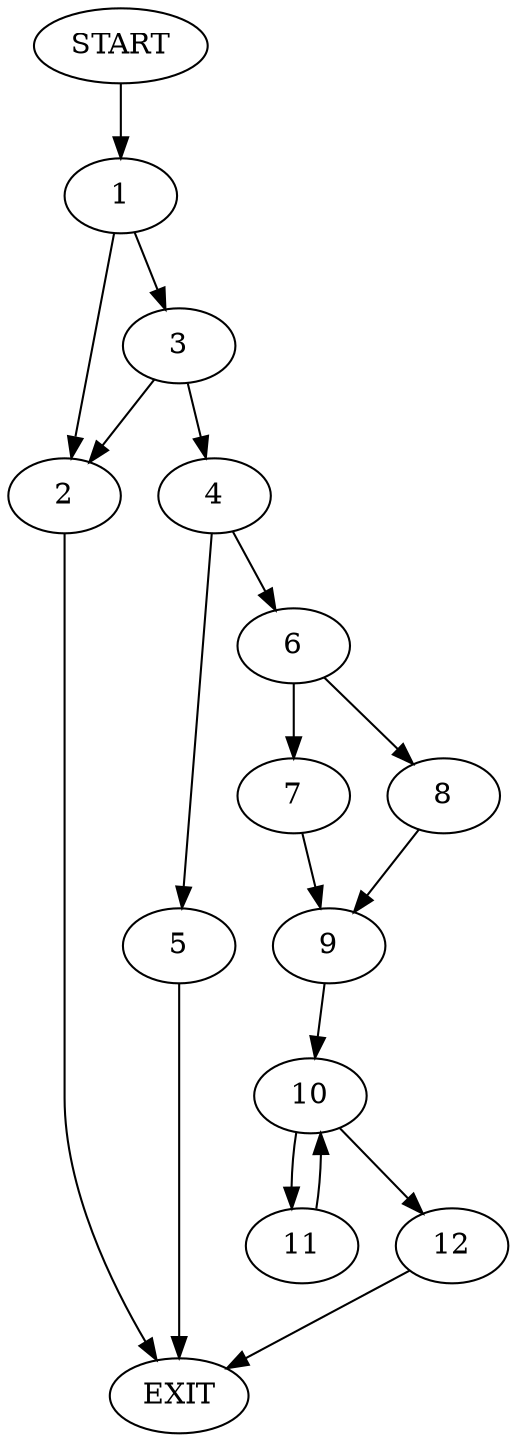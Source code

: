 digraph {
0 [label="START"]
13 [label="EXIT"]
0 -> 1
1 -> 2
1 -> 3
2 -> 13
3 -> 4
3 -> 2
4 -> 5
4 -> 6
6 -> 7
6 -> 8
5 -> 13
7 -> 9
8 -> 9
9 -> 10
10 -> 11
10 -> 12
11 -> 10
12 -> 13
}
